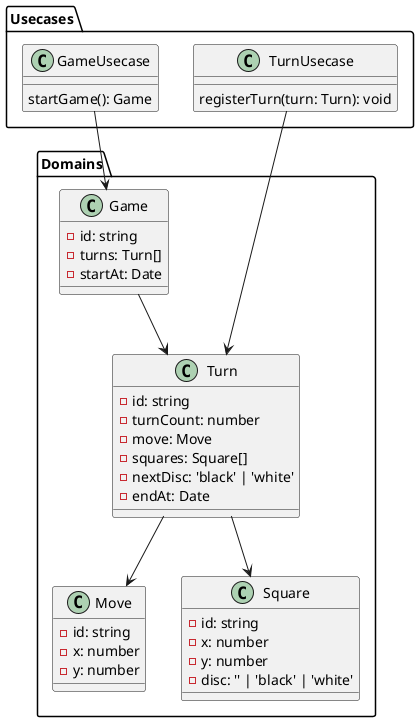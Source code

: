 @startuml ClassDiagram

package Domains {
  class Game {
    -id: string
    -turns: Turn[]
    -startAt: Date
  }

  class Turn {
    -id: string
    -turnCount: number
    -move: Move
    -squares: Square[]
    -nextDisc: 'black' | 'white'
    -endAt: Date
  }

  class Move {
    -id: string
    -x: number
    -y: number
  }

  class Square {
    -id: string
    -x: number
    -y: number
    -disc: '' | 'black' | 'white'
  }

  Game --> Turn
  Turn --> Move
  Turn --> Square
}

package Usecases {
  class GameUsecase {
    startGame(): Game
  }

  class TurnUsecase {
    registerTurn(turn: Turn): void
  }

  GameUsecase --> Game
  TurnUsecase --> Turn
}


@enduml